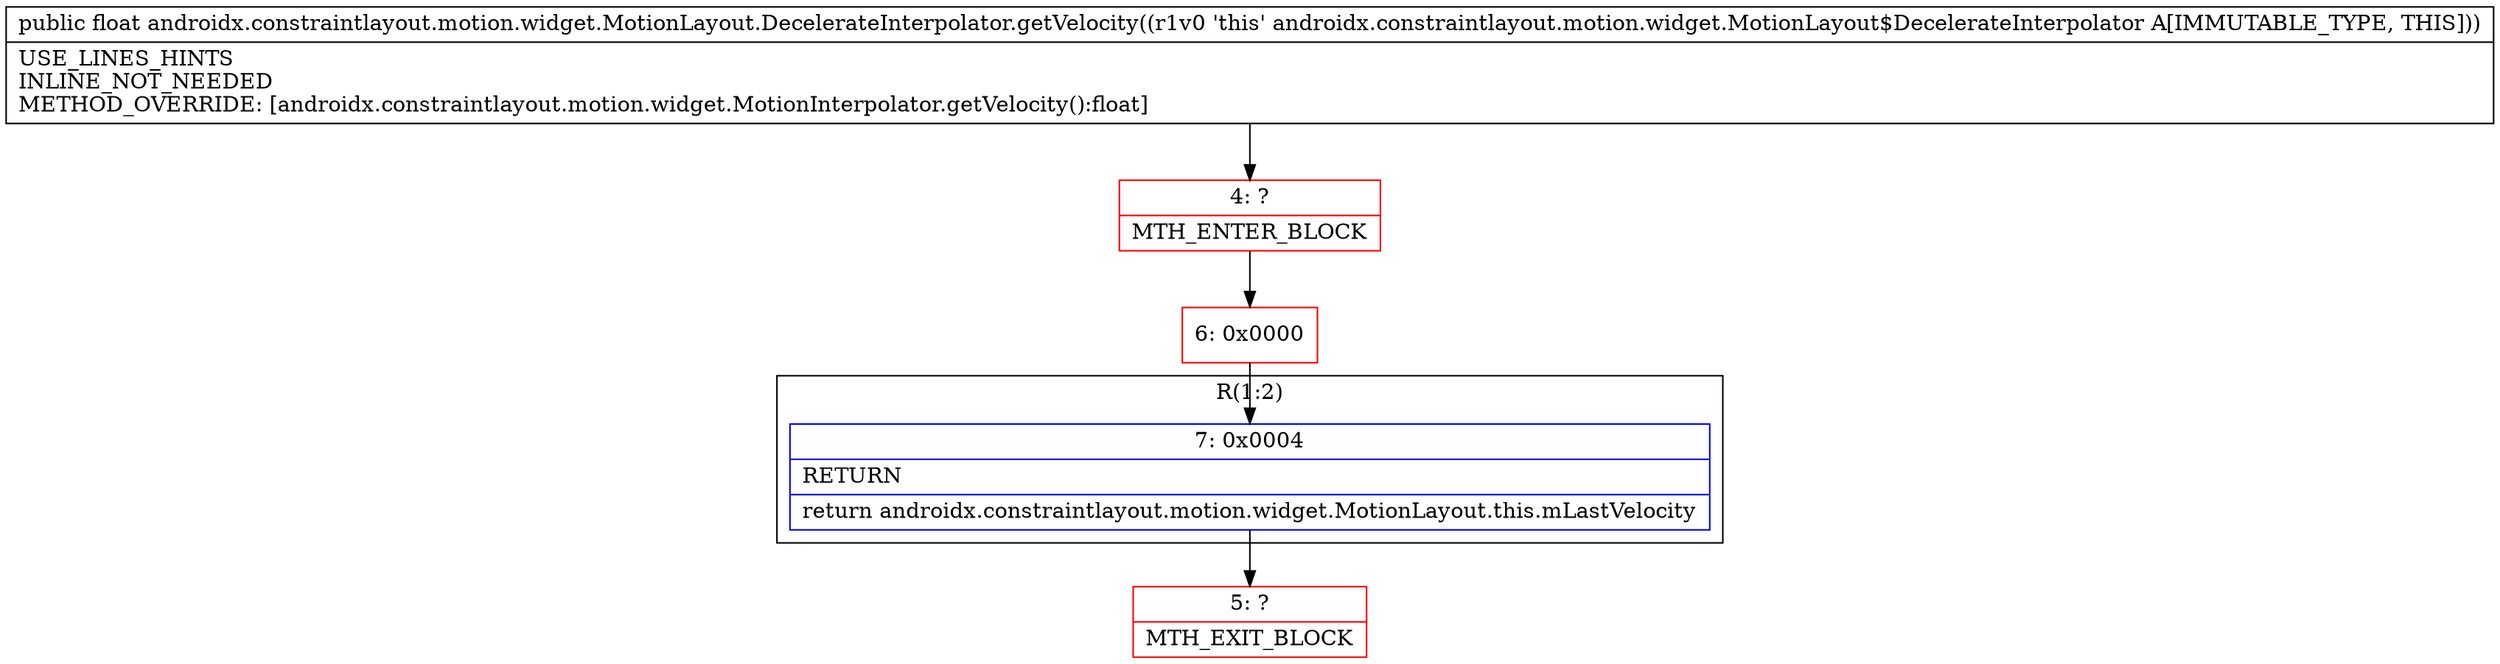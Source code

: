 digraph "CFG forandroidx.constraintlayout.motion.widget.MotionLayout.DecelerateInterpolator.getVelocity()F" {
subgraph cluster_Region_1760822351 {
label = "R(1:2)";
node [shape=record,color=blue];
Node_7 [shape=record,label="{7\:\ 0x0004|RETURN\l|return androidx.constraintlayout.motion.widget.MotionLayout.this.mLastVelocity\l}"];
}
Node_4 [shape=record,color=red,label="{4\:\ ?|MTH_ENTER_BLOCK\l}"];
Node_6 [shape=record,color=red,label="{6\:\ 0x0000}"];
Node_5 [shape=record,color=red,label="{5\:\ ?|MTH_EXIT_BLOCK\l}"];
MethodNode[shape=record,label="{public float androidx.constraintlayout.motion.widget.MotionLayout.DecelerateInterpolator.getVelocity((r1v0 'this' androidx.constraintlayout.motion.widget.MotionLayout$DecelerateInterpolator A[IMMUTABLE_TYPE, THIS]))  | USE_LINES_HINTS\lINLINE_NOT_NEEDED\lMETHOD_OVERRIDE: [androidx.constraintlayout.motion.widget.MotionInterpolator.getVelocity():float]\l}"];
MethodNode -> Node_4;Node_7 -> Node_5;
Node_4 -> Node_6;
Node_6 -> Node_7;
}

